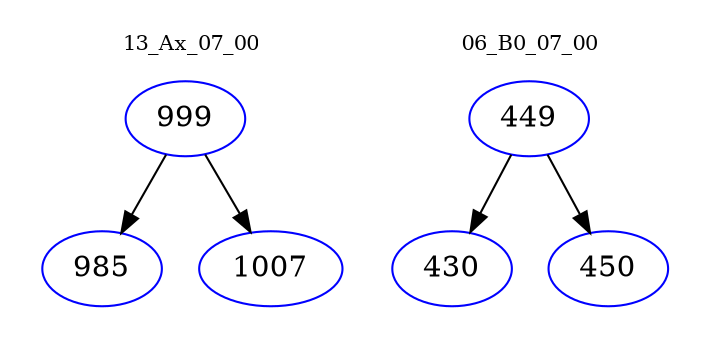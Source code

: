 digraph{
subgraph cluster_0 {
color = white
label = "13_Ax_07_00";
fontsize=10;
T0_999 [label="999", color="blue"]
T0_999 -> T0_985 [color="black"]
T0_985 [label="985", color="blue"]
T0_999 -> T0_1007 [color="black"]
T0_1007 [label="1007", color="blue"]
}
subgraph cluster_1 {
color = white
label = "06_B0_07_00";
fontsize=10;
T1_449 [label="449", color="blue"]
T1_449 -> T1_430 [color="black"]
T1_430 [label="430", color="blue"]
T1_449 -> T1_450 [color="black"]
T1_450 [label="450", color="blue"]
}
}
